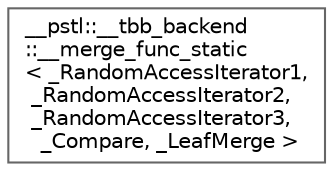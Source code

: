 digraph "Graphical Class Hierarchy"
{
 // LATEX_PDF_SIZE
  bgcolor="transparent";
  edge [fontname=Helvetica,fontsize=10,labelfontname=Helvetica,labelfontsize=10];
  node [fontname=Helvetica,fontsize=10,shape=box,height=0.2,width=0.4];
  rankdir="LR";
  Node0 [id="Node000000",label="__pstl::__tbb_backend\l::__merge_func_static\l\< _RandomAccessIterator1,\l _RandomAccessIterator2,\l _RandomAccessIterator3,\l _Compare, _LeafMerge \>",height=0.2,width=0.4,color="grey40", fillcolor="white", style="filled",URL="$class____pstl_1_1____tbb__backend_1_1____merge__func__static.html",tooltip=" "];
}
